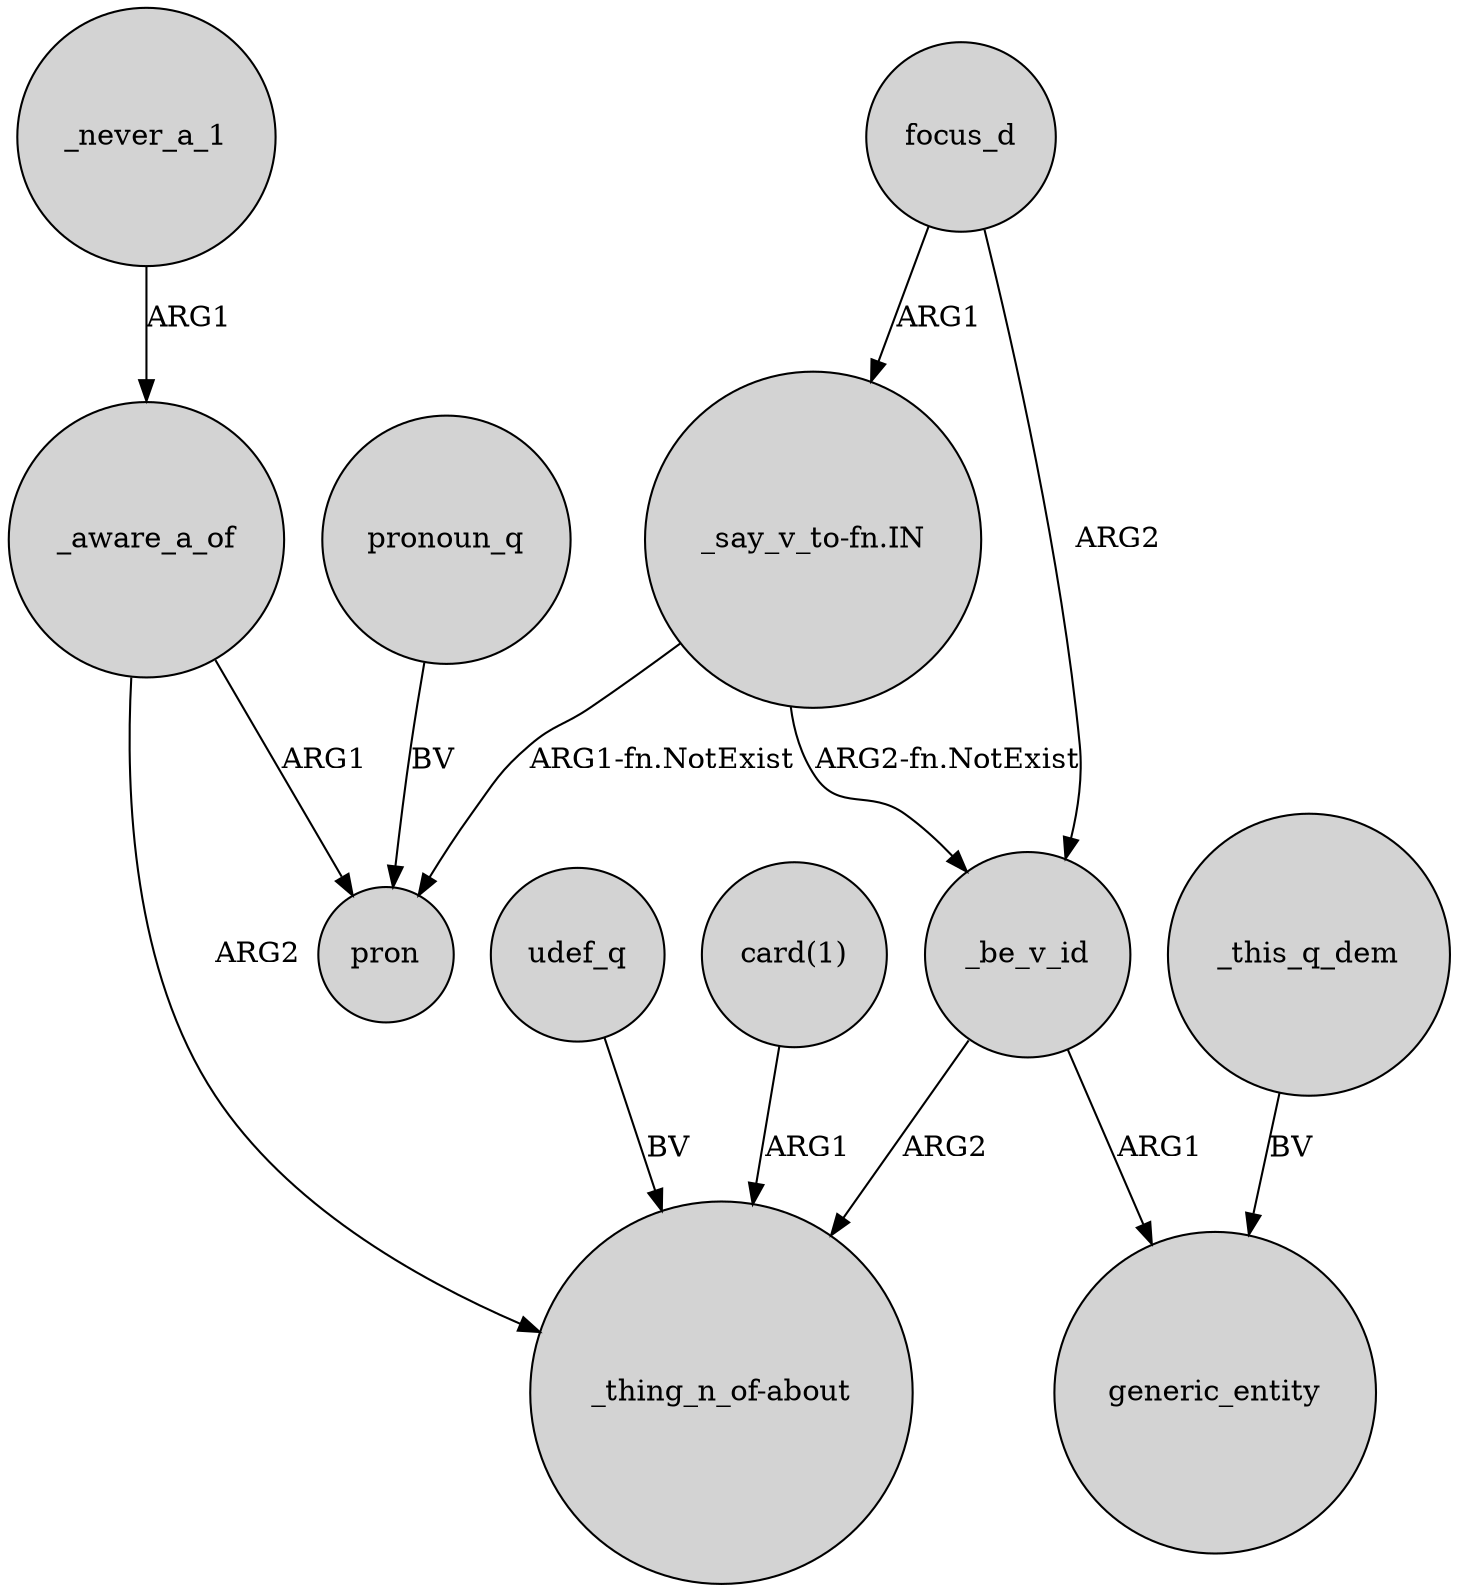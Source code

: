digraph {
	node [shape=circle style=filled]
	focus_d -> _be_v_id [label=ARG2]
	udef_q -> "_thing_n_of-about" [label=BV]
	"_say_v_to-fn.IN" -> pron [label="ARG1-fn.NotExist"]
	"card(1)" -> "_thing_n_of-about" [label=ARG1]
	_this_q_dem -> generic_entity [label=BV]
	_never_a_1 -> _aware_a_of [label=ARG1]
	"_say_v_to-fn.IN" -> _be_v_id [label="ARG2-fn.NotExist"]
	_be_v_id -> generic_entity [label=ARG1]
	_aware_a_of -> pron [label=ARG1]
	_be_v_id -> "_thing_n_of-about" [label=ARG2]
	_aware_a_of -> "_thing_n_of-about" [label=ARG2]
	focus_d -> "_say_v_to-fn.IN" [label=ARG1]
	pronoun_q -> pron [label=BV]
}
